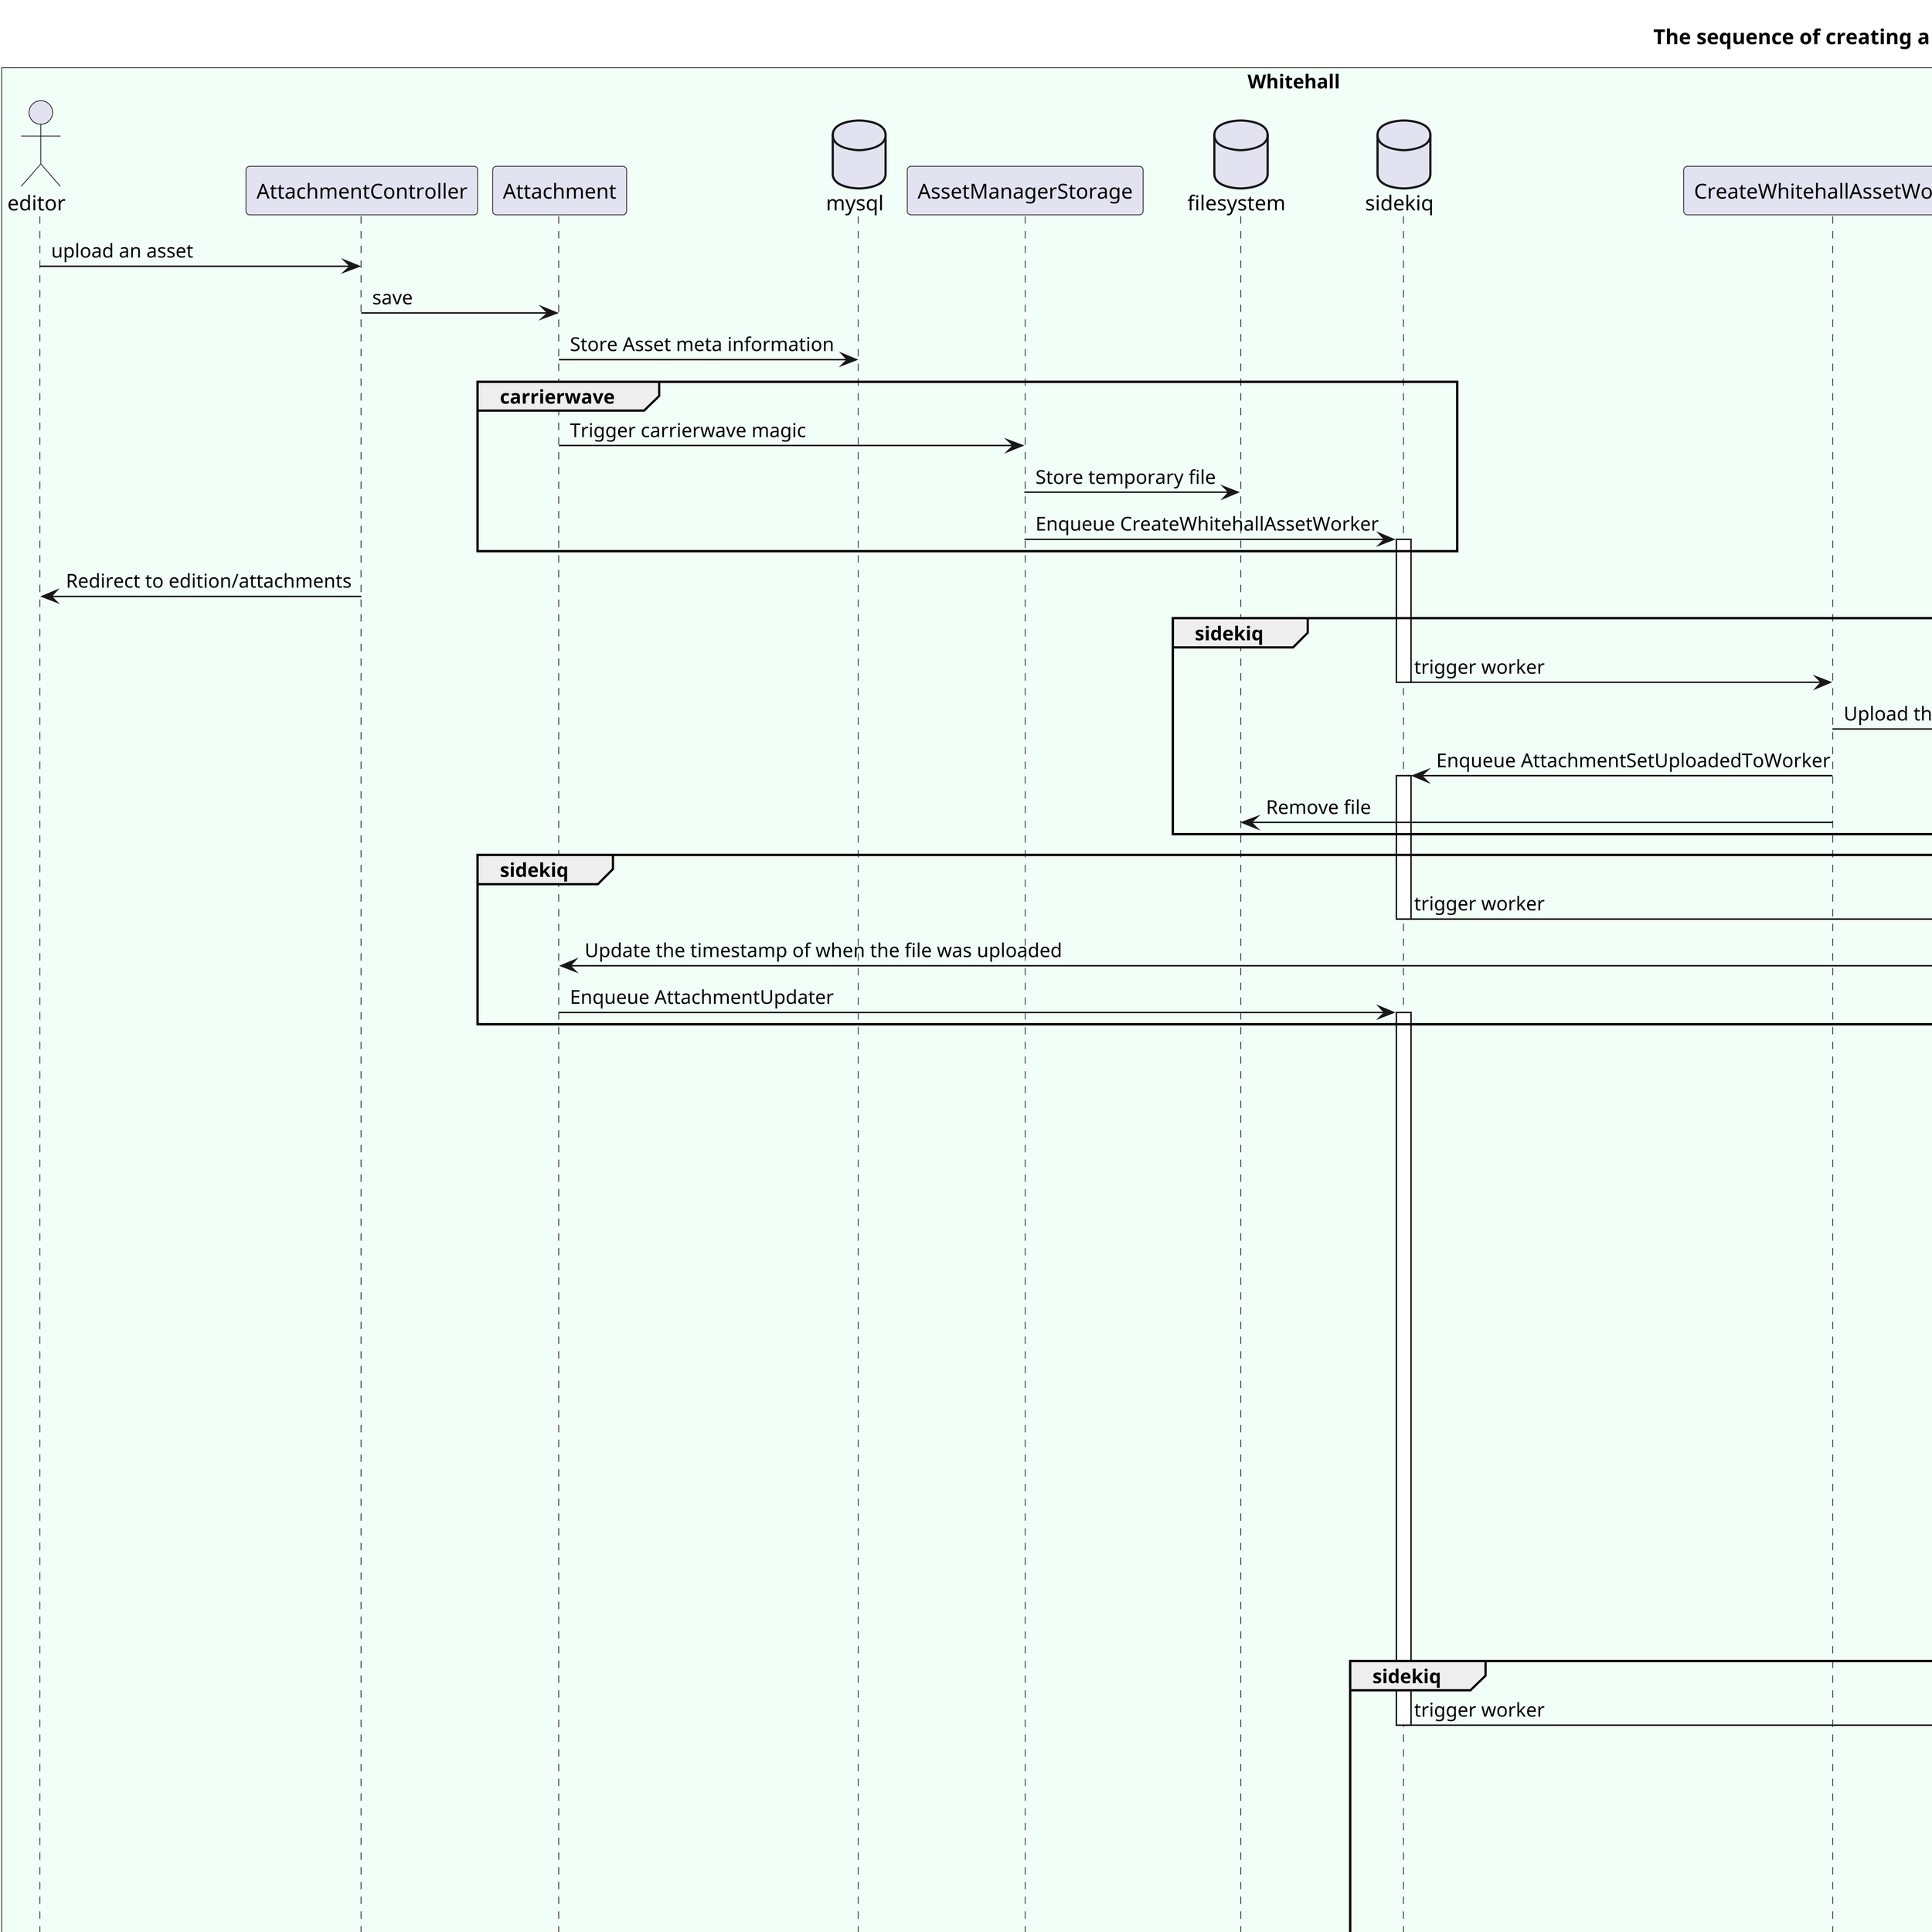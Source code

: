 @startuml

skinparam dpi 300
title The sequence of creating a file attachment in Whitehall

box "Whitehall" #f2fef8
actor editor
participant AttachmentController
participant Attachment
database mysql
participant AssetManagerStorage
database filesystem
database sidekiq
participant CreateWhitehallAssetWorker
participant AttachmentSetUploadedToWorker
participant AttachmentUpdater
end box

box "Asset Manager" #f2f8fe
participant asset_manager
participant Asset
database am_filesystem
database am_sidekiq
participant VirusScanner
participant SaveToCloudStorageWorker
database S3
end box


editor -> AttachmentController : upload an asset
AttachmentController -> Attachment : save
Attachment -> mysql : Store Asset meta information

group carrierwave
    Attachment -> AssetManagerStorage : Trigger carrierwave magic
    AssetManagerStorage -> filesystem : Store temporary file
    AssetManagerStorage -> sidekiq++ : Enqueue CreateWhitehallAssetWorker
end group

AttachmentController -> editor : Redirect to edition/attachments

group sidekiq
    sidekiq -> CreateWhitehallAssetWorker--: trigger worker
    CreateWhitehallAssetWorker -> asset_manager : Upload the file to Asset Manager
    CreateWhitehallAssetWorker -> sidekiq++ : Enqueue AttachmentSetUploadedToWorker
    CreateWhitehallAssetWorker -> filesystem : Remove file
end group

group sidekiq
    sidekiq -> AttachmentSetUploadedToWorker--: trigger worker
    AttachmentSetUploadedToWorker -> Attachment : Update the timestamp of when the file was uploaded
    Attachment -> sidekiq++ : Enqueue AttachmentUpdater
end group

group carrierwave
    asset_manager -> Asset : Save
    Asset -> am_filesystem : Store temporary file
    Asset -> am_sidekiq++ : Enqueue VirusScanner
end group

group sidekiq
    am_sidekiq -> VirusScanner--: trigger worker
    VirusScanner -> Asset : Update state to be "clean"
    Asset -> am_sidekiq++ : Enqueue SaveToCloudStorageWorker
end group

group sidekiq
    am_sidekiq -> SaveToCloudStorageWorker--: trigger worker
    SaveToCloudStorageWorker -> S3 : Upload to S3
    SaveToCloudStorageWorker -> Asset : Update state to be "uploaded"
    Asset -> am_filesystem : Remove temp file
end group

group sidekiq
    sidekiq -> AttachmentUpdater--: trigger worker
    AttachmentUpdater -> asset_manager : AccessLimitedUpdates
    AttachmentUpdater -> asset_manager : DraftStatusUpdates
    AttachmentUpdater -> asset_manager : LinkHeaderUpdates
    AttachmentUpdater -> asset_manager : RedirectUrlUpdates
    AttachmentUpdater -> asset_manager : ReplacementIdUpdates
end group

@enduml

